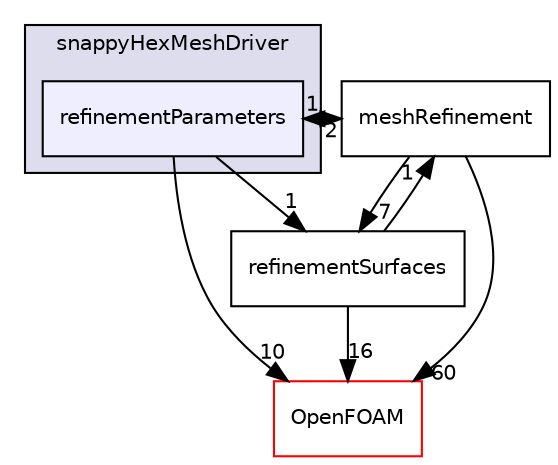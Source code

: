 digraph "src/mesh/snappyHexMesh/snappyHexMeshDriver/refinementParameters" {
  bgcolor=transparent;
  compound=true
  node [ fontsize="10", fontname="Helvetica"];
  edge [ labelfontsize="10", labelfontname="Helvetica"];
  subgraph clusterdir_d9970e8864166451edb16d942f904562 {
    graph [ bgcolor="#ddddee", pencolor="black", label="snappyHexMeshDriver" fontname="Helvetica", fontsize="10", URL="dir_d9970e8864166451edb16d942f904562.html"]
  dir_c79cff89d70cb880d48978b8ee86ce71 [shape=box, label="refinementParameters", style="filled", fillcolor="#eeeeff", pencolor="black", URL="dir_c79cff89d70cb880d48978b8ee86ce71.html"];
  }
  dir_8ccce68d8eb6c31356e7a13ae3680829 [shape=box label="meshRefinement" URL="dir_8ccce68d8eb6c31356e7a13ae3680829.html"];
  dir_72076d9e87f799540d4ce5fe7a735a10 [shape=box label="refinementSurfaces" URL="dir_72076d9e87f799540d4ce5fe7a735a10.html"];
  dir_c5473ff19b20e6ec4dfe5c310b3778a8 [shape=box label="OpenFOAM" color="red" URL="dir_c5473ff19b20e6ec4dfe5c310b3778a8.html"];
  dir_8ccce68d8eb6c31356e7a13ae3680829->dir_c79cff89d70cb880d48978b8ee86ce71 [headlabel="2", labeldistance=1.5 headhref="dir_001939_001946.html"];
  dir_8ccce68d8eb6c31356e7a13ae3680829->dir_72076d9e87f799540d4ce5fe7a735a10 [headlabel="7", labeldistance=1.5 headhref="dir_001939_001941.html"];
  dir_8ccce68d8eb6c31356e7a13ae3680829->dir_c5473ff19b20e6ec4dfe5c310b3778a8 [headlabel="60", labeldistance=1.5 headhref="dir_001939_002151.html"];
  dir_c79cff89d70cb880d48978b8ee86ce71->dir_8ccce68d8eb6c31356e7a13ae3680829 [headlabel="1", labeldistance=1.5 headhref="dir_001946_001939.html"];
  dir_c79cff89d70cb880d48978b8ee86ce71->dir_72076d9e87f799540d4ce5fe7a735a10 [headlabel="1", labeldistance=1.5 headhref="dir_001946_001941.html"];
  dir_c79cff89d70cb880d48978b8ee86ce71->dir_c5473ff19b20e6ec4dfe5c310b3778a8 [headlabel="10", labeldistance=1.5 headhref="dir_001946_002151.html"];
  dir_72076d9e87f799540d4ce5fe7a735a10->dir_8ccce68d8eb6c31356e7a13ae3680829 [headlabel="1", labeldistance=1.5 headhref="dir_001941_001939.html"];
  dir_72076d9e87f799540d4ce5fe7a735a10->dir_c5473ff19b20e6ec4dfe5c310b3778a8 [headlabel="16", labeldistance=1.5 headhref="dir_001941_002151.html"];
}
